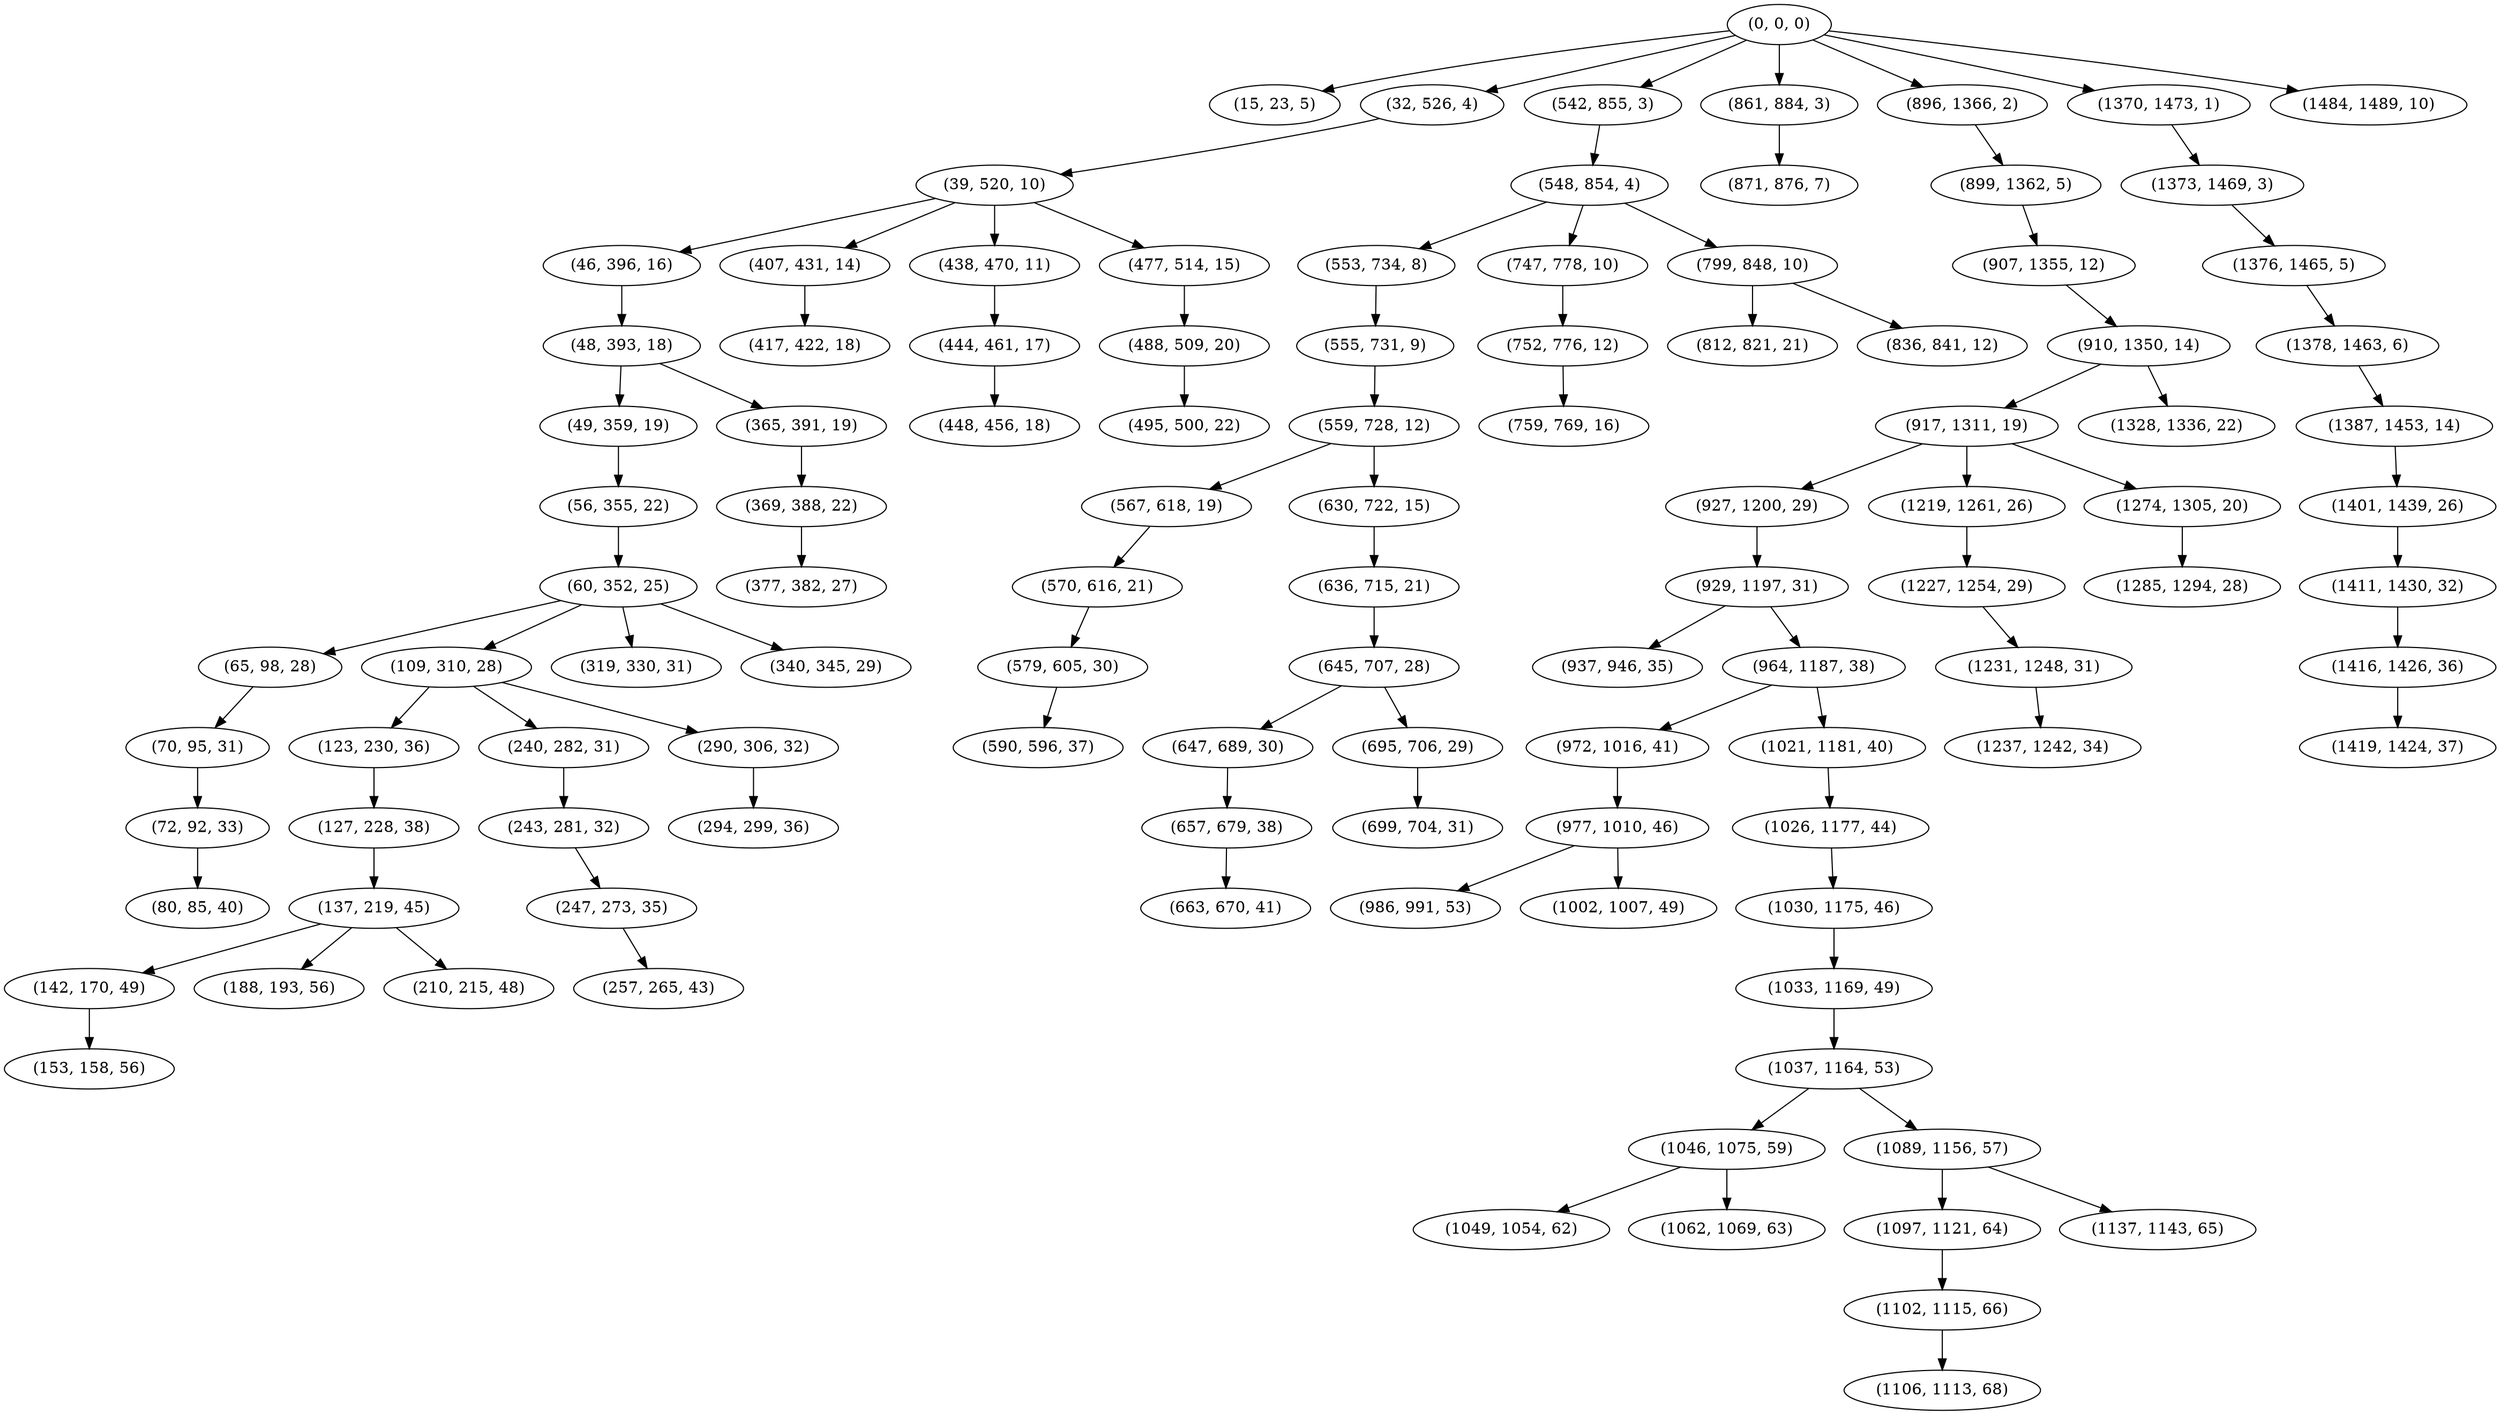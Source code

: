 digraph tree {
    "(0, 0, 0)";
    "(15, 23, 5)";
    "(32, 526, 4)";
    "(39, 520, 10)";
    "(46, 396, 16)";
    "(48, 393, 18)";
    "(49, 359, 19)";
    "(56, 355, 22)";
    "(60, 352, 25)";
    "(65, 98, 28)";
    "(70, 95, 31)";
    "(72, 92, 33)";
    "(80, 85, 40)";
    "(109, 310, 28)";
    "(123, 230, 36)";
    "(127, 228, 38)";
    "(137, 219, 45)";
    "(142, 170, 49)";
    "(153, 158, 56)";
    "(188, 193, 56)";
    "(210, 215, 48)";
    "(240, 282, 31)";
    "(243, 281, 32)";
    "(247, 273, 35)";
    "(257, 265, 43)";
    "(290, 306, 32)";
    "(294, 299, 36)";
    "(319, 330, 31)";
    "(340, 345, 29)";
    "(365, 391, 19)";
    "(369, 388, 22)";
    "(377, 382, 27)";
    "(407, 431, 14)";
    "(417, 422, 18)";
    "(438, 470, 11)";
    "(444, 461, 17)";
    "(448, 456, 18)";
    "(477, 514, 15)";
    "(488, 509, 20)";
    "(495, 500, 22)";
    "(542, 855, 3)";
    "(548, 854, 4)";
    "(553, 734, 8)";
    "(555, 731, 9)";
    "(559, 728, 12)";
    "(567, 618, 19)";
    "(570, 616, 21)";
    "(579, 605, 30)";
    "(590, 596, 37)";
    "(630, 722, 15)";
    "(636, 715, 21)";
    "(645, 707, 28)";
    "(647, 689, 30)";
    "(657, 679, 38)";
    "(663, 670, 41)";
    "(695, 706, 29)";
    "(699, 704, 31)";
    "(747, 778, 10)";
    "(752, 776, 12)";
    "(759, 769, 16)";
    "(799, 848, 10)";
    "(812, 821, 21)";
    "(836, 841, 12)";
    "(861, 884, 3)";
    "(871, 876, 7)";
    "(896, 1366, 2)";
    "(899, 1362, 5)";
    "(907, 1355, 12)";
    "(910, 1350, 14)";
    "(917, 1311, 19)";
    "(927, 1200, 29)";
    "(929, 1197, 31)";
    "(937, 946, 35)";
    "(964, 1187, 38)";
    "(972, 1016, 41)";
    "(977, 1010, 46)";
    "(986, 991, 53)";
    "(1002, 1007, 49)";
    "(1021, 1181, 40)";
    "(1026, 1177, 44)";
    "(1030, 1175, 46)";
    "(1033, 1169, 49)";
    "(1037, 1164, 53)";
    "(1046, 1075, 59)";
    "(1049, 1054, 62)";
    "(1062, 1069, 63)";
    "(1089, 1156, 57)";
    "(1097, 1121, 64)";
    "(1102, 1115, 66)";
    "(1106, 1113, 68)";
    "(1137, 1143, 65)";
    "(1219, 1261, 26)";
    "(1227, 1254, 29)";
    "(1231, 1248, 31)";
    "(1237, 1242, 34)";
    "(1274, 1305, 20)";
    "(1285, 1294, 28)";
    "(1328, 1336, 22)";
    "(1370, 1473, 1)";
    "(1373, 1469, 3)";
    "(1376, 1465, 5)";
    "(1378, 1463, 6)";
    "(1387, 1453, 14)";
    "(1401, 1439, 26)";
    "(1411, 1430, 32)";
    "(1416, 1426, 36)";
    "(1419, 1424, 37)";
    "(1484, 1489, 10)";
    "(0, 0, 0)" -> "(15, 23, 5)";
    "(0, 0, 0)" -> "(32, 526, 4)";
    "(0, 0, 0)" -> "(542, 855, 3)";
    "(0, 0, 0)" -> "(861, 884, 3)";
    "(0, 0, 0)" -> "(896, 1366, 2)";
    "(0, 0, 0)" -> "(1370, 1473, 1)";
    "(0, 0, 0)" -> "(1484, 1489, 10)";
    "(32, 526, 4)" -> "(39, 520, 10)";
    "(39, 520, 10)" -> "(46, 396, 16)";
    "(39, 520, 10)" -> "(407, 431, 14)";
    "(39, 520, 10)" -> "(438, 470, 11)";
    "(39, 520, 10)" -> "(477, 514, 15)";
    "(46, 396, 16)" -> "(48, 393, 18)";
    "(48, 393, 18)" -> "(49, 359, 19)";
    "(48, 393, 18)" -> "(365, 391, 19)";
    "(49, 359, 19)" -> "(56, 355, 22)";
    "(56, 355, 22)" -> "(60, 352, 25)";
    "(60, 352, 25)" -> "(65, 98, 28)";
    "(60, 352, 25)" -> "(109, 310, 28)";
    "(60, 352, 25)" -> "(319, 330, 31)";
    "(60, 352, 25)" -> "(340, 345, 29)";
    "(65, 98, 28)" -> "(70, 95, 31)";
    "(70, 95, 31)" -> "(72, 92, 33)";
    "(72, 92, 33)" -> "(80, 85, 40)";
    "(109, 310, 28)" -> "(123, 230, 36)";
    "(109, 310, 28)" -> "(240, 282, 31)";
    "(109, 310, 28)" -> "(290, 306, 32)";
    "(123, 230, 36)" -> "(127, 228, 38)";
    "(127, 228, 38)" -> "(137, 219, 45)";
    "(137, 219, 45)" -> "(142, 170, 49)";
    "(137, 219, 45)" -> "(188, 193, 56)";
    "(137, 219, 45)" -> "(210, 215, 48)";
    "(142, 170, 49)" -> "(153, 158, 56)";
    "(240, 282, 31)" -> "(243, 281, 32)";
    "(243, 281, 32)" -> "(247, 273, 35)";
    "(247, 273, 35)" -> "(257, 265, 43)";
    "(290, 306, 32)" -> "(294, 299, 36)";
    "(365, 391, 19)" -> "(369, 388, 22)";
    "(369, 388, 22)" -> "(377, 382, 27)";
    "(407, 431, 14)" -> "(417, 422, 18)";
    "(438, 470, 11)" -> "(444, 461, 17)";
    "(444, 461, 17)" -> "(448, 456, 18)";
    "(477, 514, 15)" -> "(488, 509, 20)";
    "(488, 509, 20)" -> "(495, 500, 22)";
    "(542, 855, 3)" -> "(548, 854, 4)";
    "(548, 854, 4)" -> "(553, 734, 8)";
    "(548, 854, 4)" -> "(747, 778, 10)";
    "(548, 854, 4)" -> "(799, 848, 10)";
    "(553, 734, 8)" -> "(555, 731, 9)";
    "(555, 731, 9)" -> "(559, 728, 12)";
    "(559, 728, 12)" -> "(567, 618, 19)";
    "(559, 728, 12)" -> "(630, 722, 15)";
    "(567, 618, 19)" -> "(570, 616, 21)";
    "(570, 616, 21)" -> "(579, 605, 30)";
    "(579, 605, 30)" -> "(590, 596, 37)";
    "(630, 722, 15)" -> "(636, 715, 21)";
    "(636, 715, 21)" -> "(645, 707, 28)";
    "(645, 707, 28)" -> "(647, 689, 30)";
    "(645, 707, 28)" -> "(695, 706, 29)";
    "(647, 689, 30)" -> "(657, 679, 38)";
    "(657, 679, 38)" -> "(663, 670, 41)";
    "(695, 706, 29)" -> "(699, 704, 31)";
    "(747, 778, 10)" -> "(752, 776, 12)";
    "(752, 776, 12)" -> "(759, 769, 16)";
    "(799, 848, 10)" -> "(812, 821, 21)";
    "(799, 848, 10)" -> "(836, 841, 12)";
    "(861, 884, 3)" -> "(871, 876, 7)";
    "(896, 1366, 2)" -> "(899, 1362, 5)";
    "(899, 1362, 5)" -> "(907, 1355, 12)";
    "(907, 1355, 12)" -> "(910, 1350, 14)";
    "(910, 1350, 14)" -> "(917, 1311, 19)";
    "(910, 1350, 14)" -> "(1328, 1336, 22)";
    "(917, 1311, 19)" -> "(927, 1200, 29)";
    "(917, 1311, 19)" -> "(1219, 1261, 26)";
    "(917, 1311, 19)" -> "(1274, 1305, 20)";
    "(927, 1200, 29)" -> "(929, 1197, 31)";
    "(929, 1197, 31)" -> "(937, 946, 35)";
    "(929, 1197, 31)" -> "(964, 1187, 38)";
    "(964, 1187, 38)" -> "(972, 1016, 41)";
    "(964, 1187, 38)" -> "(1021, 1181, 40)";
    "(972, 1016, 41)" -> "(977, 1010, 46)";
    "(977, 1010, 46)" -> "(986, 991, 53)";
    "(977, 1010, 46)" -> "(1002, 1007, 49)";
    "(1021, 1181, 40)" -> "(1026, 1177, 44)";
    "(1026, 1177, 44)" -> "(1030, 1175, 46)";
    "(1030, 1175, 46)" -> "(1033, 1169, 49)";
    "(1033, 1169, 49)" -> "(1037, 1164, 53)";
    "(1037, 1164, 53)" -> "(1046, 1075, 59)";
    "(1037, 1164, 53)" -> "(1089, 1156, 57)";
    "(1046, 1075, 59)" -> "(1049, 1054, 62)";
    "(1046, 1075, 59)" -> "(1062, 1069, 63)";
    "(1089, 1156, 57)" -> "(1097, 1121, 64)";
    "(1089, 1156, 57)" -> "(1137, 1143, 65)";
    "(1097, 1121, 64)" -> "(1102, 1115, 66)";
    "(1102, 1115, 66)" -> "(1106, 1113, 68)";
    "(1219, 1261, 26)" -> "(1227, 1254, 29)";
    "(1227, 1254, 29)" -> "(1231, 1248, 31)";
    "(1231, 1248, 31)" -> "(1237, 1242, 34)";
    "(1274, 1305, 20)" -> "(1285, 1294, 28)";
    "(1370, 1473, 1)" -> "(1373, 1469, 3)";
    "(1373, 1469, 3)" -> "(1376, 1465, 5)";
    "(1376, 1465, 5)" -> "(1378, 1463, 6)";
    "(1378, 1463, 6)" -> "(1387, 1453, 14)";
    "(1387, 1453, 14)" -> "(1401, 1439, 26)";
    "(1401, 1439, 26)" -> "(1411, 1430, 32)";
    "(1411, 1430, 32)" -> "(1416, 1426, 36)";
    "(1416, 1426, 36)" -> "(1419, 1424, 37)";
}
